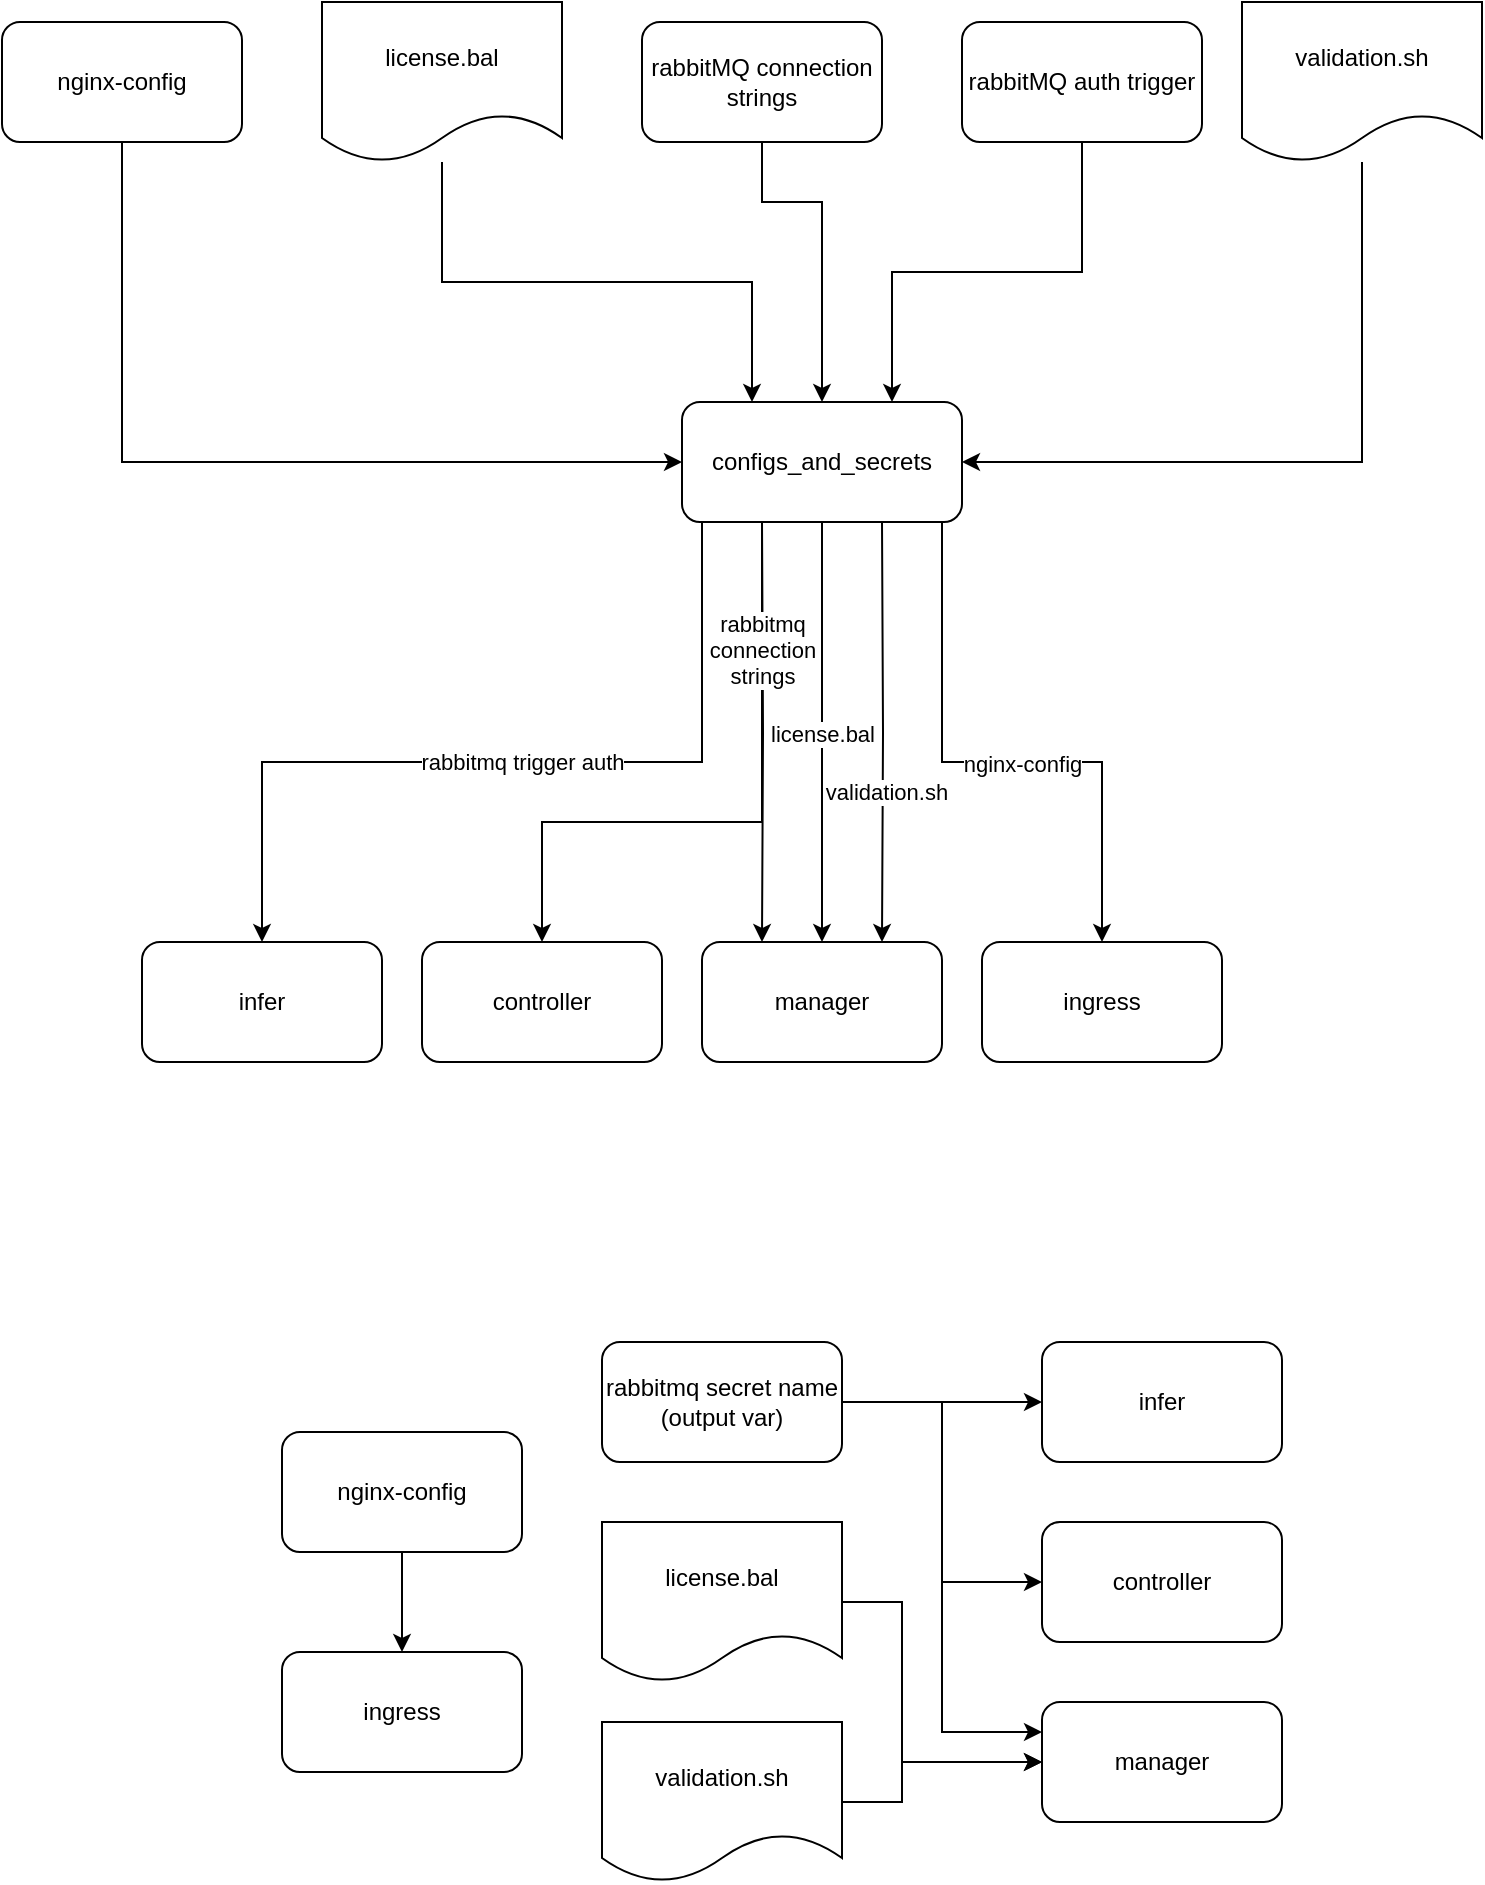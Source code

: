 <mxfile version="23.0.2" type="github">
  <diagram name="Page-1" id="eCQvVe-j7-gbFbJ_ifXt">
    <mxGraphModel dx="1207" dy="699" grid="1" gridSize="10" guides="1" tooltips="1" connect="1" arrows="1" fold="1" page="1" pageScale="1" pageWidth="827" pageHeight="1169" math="0" shadow="0">
      <root>
        <mxCell id="0" />
        <mxCell id="1" parent="0" />
        <mxCell id="U0EzXROFz_YZY5IP4Bl2-36" style="edgeStyle=orthogonalEdgeStyle;rounded=0;orthogonalLoop=1;jettySize=auto;html=1;entryX=0.5;entryY=0;entryDx=0;entryDy=0;" edge="1" parent="1" source="U0EzXROFz_YZY5IP4Bl2-1" target="U0EzXROFz_YZY5IP4Bl2-33">
          <mxGeometry relative="1" as="geometry">
            <Array as="points">
              <mxPoint x="420" y="120" />
              <mxPoint x="450" y="120" />
            </Array>
          </mxGeometry>
        </mxCell>
        <mxCell id="U0EzXROFz_YZY5IP4Bl2-1" value="rabbitMQ connection strings" style="rounded=1;whiteSpace=wrap;html=1;" vertex="1" parent="1">
          <mxGeometry x="360" y="30" width="120" height="60" as="geometry" />
        </mxCell>
        <mxCell id="U0EzXROFz_YZY5IP4Bl2-16" style="edgeStyle=orthogonalEdgeStyle;rounded=0;orthogonalLoop=1;jettySize=auto;html=1;entryX=0.25;entryY=0;entryDx=0;entryDy=0;" edge="1" parent="1" target="U0EzXROFz_YZY5IP4Bl2-4">
          <mxGeometry relative="1" as="geometry">
            <mxPoint x="420" y="280" as="sourcePoint" />
            <Array as="points" />
          </mxGeometry>
        </mxCell>
        <mxCell id="U0EzXROFz_YZY5IP4Bl2-18" style="edgeStyle=orthogonalEdgeStyle;rounded=0;orthogonalLoop=1;jettySize=auto;html=1;entryX=0.5;entryY=0;entryDx=0;entryDy=0;" edge="1" parent="1" target="U0EzXROFz_YZY5IP4Bl2-3">
          <mxGeometry relative="1" as="geometry">
            <mxPoint x="420" y="280" as="sourcePoint" />
            <Array as="points">
              <mxPoint x="420" y="430" />
              <mxPoint x="310" y="430" />
            </Array>
          </mxGeometry>
        </mxCell>
        <mxCell id="U0EzXROFz_YZY5IP4Bl2-28" value="rabbitmq&lt;br&gt;connection&lt;br&gt;strings" style="edgeLabel;html=1;align=center;verticalAlign=middle;resizable=0;points=[];" vertex="1" connectable="0" parent="U0EzXROFz_YZY5IP4Bl2-18">
          <mxGeometry x="-0.546" y="-4" relative="1" as="geometry">
            <mxPoint x="4" y="-9" as="offset" />
          </mxGeometry>
        </mxCell>
        <mxCell id="U0EzXROFz_YZY5IP4Bl2-19" style="edgeStyle=orthogonalEdgeStyle;rounded=0;orthogonalLoop=1;jettySize=auto;html=1;entryX=0.5;entryY=0;entryDx=0;entryDy=0;" edge="1" parent="1" target="U0EzXROFz_YZY5IP4Bl2-15">
          <mxGeometry relative="1" as="geometry">
            <mxPoint x="390" y="280" as="sourcePoint" />
            <Array as="points">
              <mxPoint x="390" y="400" />
              <mxPoint x="170" y="400" />
            </Array>
          </mxGeometry>
        </mxCell>
        <mxCell id="U0EzXROFz_YZY5IP4Bl2-20" value="rabbitmq trigger auth" style="edgeLabel;html=1;align=center;verticalAlign=middle;resizable=0;points=[];" vertex="1" connectable="0" parent="U0EzXROFz_YZY5IP4Bl2-19">
          <mxGeometry x="-0.01" relative="1" as="geometry">
            <mxPoint x="3" as="offset" />
          </mxGeometry>
        </mxCell>
        <mxCell id="U0EzXROFz_YZY5IP4Bl2-26" style="edgeStyle=orthogonalEdgeStyle;rounded=0;orthogonalLoop=1;jettySize=auto;html=1;entryX=0.5;entryY=0;entryDx=0;entryDy=0;" edge="1" parent="1">
          <mxGeometry relative="1" as="geometry">
            <mxPoint x="450" y="280" as="sourcePoint" />
            <mxPoint x="450" y="490" as="targetPoint" />
            <Array as="points">
              <mxPoint x="450" y="280" />
            </Array>
          </mxGeometry>
        </mxCell>
        <mxCell id="U0EzXROFz_YZY5IP4Bl2-27" value="license.bal" style="edgeLabel;html=1;align=center;verticalAlign=middle;resizable=0;points=[];" vertex="1" connectable="0" parent="U0EzXROFz_YZY5IP4Bl2-26">
          <mxGeometry x="-0.171" y="-1" relative="1" as="geometry">
            <mxPoint x="1" y="19" as="offset" />
          </mxGeometry>
        </mxCell>
        <mxCell id="U0EzXROFz_YZY5IP4Bl2-31" style="edgeStyle=orthogonalEdgeStyle;rounded=0;orthogonalLoop=1;jettySize=auto;html=1;exitX=1;exitY=1;exitDx=0;exitDy=0;entryX=0.75;entryY=0;entryDx=0;entryDy=0;" edge="1" parent="1" target="U0EzXROFz_YZY5IP4Bl2-4">
          <mxGeometry relative="1" as="geometry">
            <mxPoint x="480" y="280" as="sourcePoint" />
          </mxGeometry>
        </mxCell>
        <mxCell id="U0EzXROFz_YZY5IP4Bl2-32" value="validation.sh" style="edgeLabel;html=1;align=center;verticalAlign=middle;resizable=0;points=[];" vertex="1" connectable="0" parent="U0EzXROFz_YZY5IP4Bl2-31">
          <mxGeometry x="0.282" y="2" relative="1" as="geometry">
            <mxPoint as="offset" />
          </mxGeometry>
        </mxCell>
        <mxCell id="U0EzXROFz_YZY5IP4Bl2-3" value="controller" style="rounded=1;whiteSpace=wrap;html=1;" vertex="1" parent="1">
          <mxGeometry x="250" y="490" width="120" height="60" as="geometry" />
        </mxCell>
        <mxCell id="U0EzXROFz_YZY5IP4Bl2-4" value="manager" style="rounded=1;whiteSpace=wrap;html=1;" vertex="1" parent="1">
          <mxGeometry x="390" y="490" width="120" height="60" as="geometry" />
        </mxCell>
        <mxCell id="U0EzXROFz_YZY5IP4Bl2-5" value="ingress" style="rounded=1;whiteSpace=wrap;html=1;" vertex="1" parent="1">
          <mxGeometry x="530" y="490" width="120" height="60" as="geometry" />
        </mxCell>
        <mxCell id="U0EzXROFz_YZY5IP4Bl2-41" style="edgeStyle=orthogonalEdgeStyle;rounded=0;orthogonalLoop=1;jettySize=auto;html=1;entryX=0.25;entryY=0;entryDx=0;entryDy=0;" edge="1" parent="1" source="U0EzXROFz_YZY5IP4Bl2-9" target="U0EzXROFz_YZY5IP4Bl2-33">
          <mxGeometry relative="1" as="geometry">
            <Array as="points">
              <mxPoint x="260" y="160" />
              <mxPoint x="415" y="160" />
            </Array>
          </mxGeometry>
        </mxCell>
        <mxCell id="U0EzXROFz_YZY5IP4Bl2-9" value="license.bal" style="shape=document;whiteSpace=wrap;html=1;boundedLbl=1;" vertex="1" parent="1">
          <mxGeometry x="200" y="20" width="120" height="80" as="geometry" />
        </mxCell>
        <mxCell id="U0EzXROFz_YZY5IP4Bl2-40" style="edgeStyle=orthogonalEdgeStyle;rounded=0;orthogonalLoop=1;jettySize=auto;html=1;entryX=1;entryY=0.5;entryDx=0;entryDy=0;" edge="1" parent="1" source="U0EzXROFz_YZY5IP4Bl2-11" target="U0EzXROFz_YZY5IP4Bl2-33">
          <mxGeometry relative="1" as="geometry">
            <Array as="points">
              <mxPoint x="720" y="250" />
            </Array>
          </mxGeometry>
        </mxCell>
        <mxCell id="U0EzXROFz_YZY5IP4Bl2-11" value="validation.sh" style="shape=document;whiteSpace=wrap;html=1;boundedLbl=1;" vertex="1" parent="1">
          <mxGeometry x="660" y="20" width="120" height="80" as="geometry" />
        </mxCell>
        <mxCell id="U0EzXROFz_YZY5IP4Bl2-42" style="edgeStyle=orthogonalEdgeStyle;rounded=0;orthogonalLoop=1;jettySize=auto;html=1;entryX=0;entryY=0.5;entryDx=0;entryDy=0;" edge="1" parent="1" source="U0EzXROFz_YZY5IP4Bl2-13" target="U0EzXROFz_YZY5IP4Bl2-33">
          <mxGeometry relative="1" as="geometry">
            <Array as="points">
              <mxPoint x="100" y="250" />
            </Array>
          </mxGeometry>
        </mxCell>
        <mxCell id="U0EzXROFz_YZY5IP4Bl2-13" value="nginx-config" style="rounded=1;whiteSpace=wrap;html=1;" vertex="1" parent="1">
          <mxGeometry x="40" y="30" width="120" height="60" as="geometry" />
        </mxCell>
        <mxCell id="U0EzXROFz_YZY5IP4Bl2-15" value="infer" style="rounded=1;whiteSpace=wrap;html=1;" vertex="1" parent="1">
          <mxGeometry x="110" y="490" width="120" height="60" as="geometry" />
        </mxCell>
        <mxCell id="U0EzXROFz_YZY5IP4Bl2-39" style="edgeStyle=orthogonalEdgeStyle;rounded=0;orthogonalLoop=1;jettySize=auto;html=1;entryX=0.75;entryY=0;entryDx=0;entryDy=0;" edge="1" parent="1" source="U0EzXROFz_YZY5IP4Bl2-23" target="U0EzXROFz_YZY5IP4Bl2-33">
          <mxGeometry relative="1" as="geometry" />
        </mxCell>
        <mxCell id="U0EzXROFz_YZY5IP4Bl2-23" value="rabbitMQ auth trigger" style="rounded=1;whiteSpace=wrap;html=1;" vertex="1" parent="1">
          <mxGeometry x="520" y="30" width="120" height="60" as="geometry" />
        </mxCell>
        <mxCell id="U0EzXROFz_YZY5IP4Bl2-34" style="edgeStyle=orthogonalEdgeStyle;rounded=0;orthogonalLoop=1;jettySize=auto;html=1;exitX=0.75;exitY=1;exitDx=0;exitDy=0;entryX=0.5;entryY=0;entryDx=0;entryDy=0;" edge="1" parent="1" source="U0EzXROFz_YZY5IP4Bl2-33" target="U0EzXROFz_YZY5IP4Bl2-5">
          <mxGeometry relative="1" as="geometry">
            <Array as="points">
              <mxPoint x="510" y="280" />
              <mxPoint x="510" y="400" />
              <mxPoint x="590" y="400" />
            </Array>
          </mxGeometry>
        </mxCell>
        <mxCell id="U0EzXROFz_YZY5IP4Bl2-35" value="nginx-config" style="edgeLabel;html=1;align=center;verticalAlign=middle;resizable=0;points=[];" vertex="1" connectable="0" parent="U0EzXROFz_YZY5IP4Bl2-34">
          <mxGeometry x="0.175" y="-1" relative="1" as="geometry">
            <mxPoint as="offset" />
          </mxGeometry>
        </mxCell>
        <mxCell id="U0EzXROFz_YZY5IP4Bl2-33" value="configs_and_secrets" style="rounded=1;whiteSpace=wrap;html=1;" vertex="1" parent="1">
          <mxGeometry x="380" y="220" width="140" height="60" as="geometry" />
        </mxCell>
        <mxCell id="U0EzXROFz_YZY5IP4Bl2-54" value="controller" style="rounded=1;whiteSpace=wrap;html=1;" vertex="1" parent="1">
          <mxGeometry x="560" y="780" width="120" height="60" as="geometry" />
        </mxCell>
        <mxCell id="U0EzXROFz_YZY5IP4Bl2-55" value="manager" style="rounded=1;whiteSpace=wrap;html=1;" vertex="1" parent="1">
          <mxGeometry x="560" y="870" width="120" height="60" as="geometry" />
        </mxCell>
        <mxCell id="U0EzXROFz_YZY5IP4Bl2-56" value="ingress" style="rounded=1;whiteSpace=wrap;html=1;" vertex="1" parent="1">
          <mxGeometry x="180" y="845" width="120" height="60" as="geometry" />
        </mxCell>
        <mxCell id="U0EzXROFz_YZY5IP4Bl2-80" style="edgeStyle=orthogonalEdgeStyle;rounded=0;orthogonalLoop=1;jettySize=auto;html=1;entryX=0;entryY=0.5;entryDx=0;entryDy=0;" edge="1" parent="1" source="U0EzXROFz_YZY5IP4Bl2-58" target="U0EzXROFz_YZY5IP4Bl2-55">
          <mxGeometry relative="1" as="geometry">
            <Array as="points">
              <mxPoint x="490" y="820" />
              <mxPoint x="490" y="900" />
            </Array>
          </mxGeometry>
        </mxCell>
        <mxCell id="U0EzXROFz_YZY5IP4Bl2-58" value="license.bal" style="shape=document;whiteSpace=wrap;html=1;boundedLbl=1;" vertex="1" parent="1">
          <mxGeometry x="340" y="780" width="120" height="80" as="geometry" />
        </mxCell>
        <mxCell id="U0EzXROFz_YZY5IP4Bl2-81" style="edgeStyle=orthogonalEdgeStyle;rounded=0;orthogonalLoop=1;jettySize=auto;html=1;entryX=0;entryY=0.5;entryDx=0;entryDy=0;" edge="1" parent="1" source="U0EzXROFz_YZY5IP4Bl2-60" target="U0EzXROFz_YZY5IP4Bl2-55">
          <mxGeometry relative="1" as="geometry">
            <Array as="points">
              <mxPoint x="490" y="920" />
              <mxPoint x="490" y="900" />
            </Array>
          </mxGeometry>
        </mxCell>
        <mxCell id="U0EzXROFz_YZY5IP4Bl2-60" value="validation.sh" style="shape=document;whiteSpace=wrap;html=1;boundedLbl=1;" vertex="1" parent="1">
          <mxGeometry x="340" y="880" width="120" height="80" as="geometry" />
        </mxCell>
        <mxCell id="U0EzXROFz_YZY5IP4Bl2-72" style="edgeStyle=orthogonalEdgeStyle;rounded=0;orthogonalLoop=1;jettySize=auto;html=1;entryX=0.5;entryY=0;entryDx=0;entryDy=0;" edge="1" parent="1" source="U0EzXROFz_YZY5IP4Bl2-62" target="U0EzXROFz_YZY5IP4Bl2-56">
          <mxGeometry relative="1" as="geometry" />
        </mxCell>
        <mxCell id="U0EzXROFz_YZY5IP4Bl2-62" value="nginx-config" style="rounded=1;whiteSpace=wrap;html=1;" vertex="1" parent="1">
          <mxGeometry x="180" y="735" width="120" height="60" as="geometry" />
        </mxCell>
        <mxCell id="U0EzXROFz_YZY5IP4Bl2-63" value="infer" style="rounded=1;whiteSpace=wrap;html=1;" vertex="1" parent="1">
          <mxGeometry x="560" y="690" width="120" height="60" as="geometry" />
        </mxCell>
        <mxCell id="U0EzXROFz_YZY5IP4Bl2-76" style="edgeStyle=orthogonalEdgeStyle;rounded=0;orthogonalLoop=1;jettySize=auto;html=1;entryX=0;entryY=0.5;entryDx=0;entryDy=0;" edge="1" parent="1" source="U0EzXROFz_YZY5IP4Bl2-69" target="U0EzXROFz_YZY5IP4Bl2-54">
          <mxGeometry relative="1" as="geometry" />
        </mxCell>
        <mxCell id="U0EzXROFz_YZY5IP4Bl2-77" style="edgeStyle=orthogonalEdgeStyle;rounded=0;orthogonalLoop=1;jettySize=auto;html=1;" edge="1" parent="1" source="U0EzXROFz_YZY5IP4Bl2-69" target="U0EzXROFz_YZY5IP4Bl2-63">
          <mxGeometry relative="1" as="geometry" />
        </mxCell>
        <mxCell id="U0EzXROFz_YZY5IP4Bl2-78" style="edgeStyle=orthogonalEdgeStyle;rounded=0;orthogonalLoop=1;jettySize=auto;html=1;entryX=0;entryY=0.25;entryDx=0;entryDy=0;" edge="1" parent="1" source="U0EzXROFz_YZY5IP4Bl2-69" target="U0EzXROFz_YZY5IP4Bl2-55">
          <mxGeometry relative="1" as="geometry" />
        </mxCell>
        <mxCell id="U0EzXROFz_YZY5IP4Bl2-69" value="rabbitmq secret name (output var)" style="rounded=1;whiteSpace=wrap;html=1;" vertex="1" parent="1">
          <mxGeometry x="340" y="690" width="120" height="60" as="geometry" />
        </mxCell>
      </root>
    </mxGraphModel>
  </diagram>
</mxfile>
